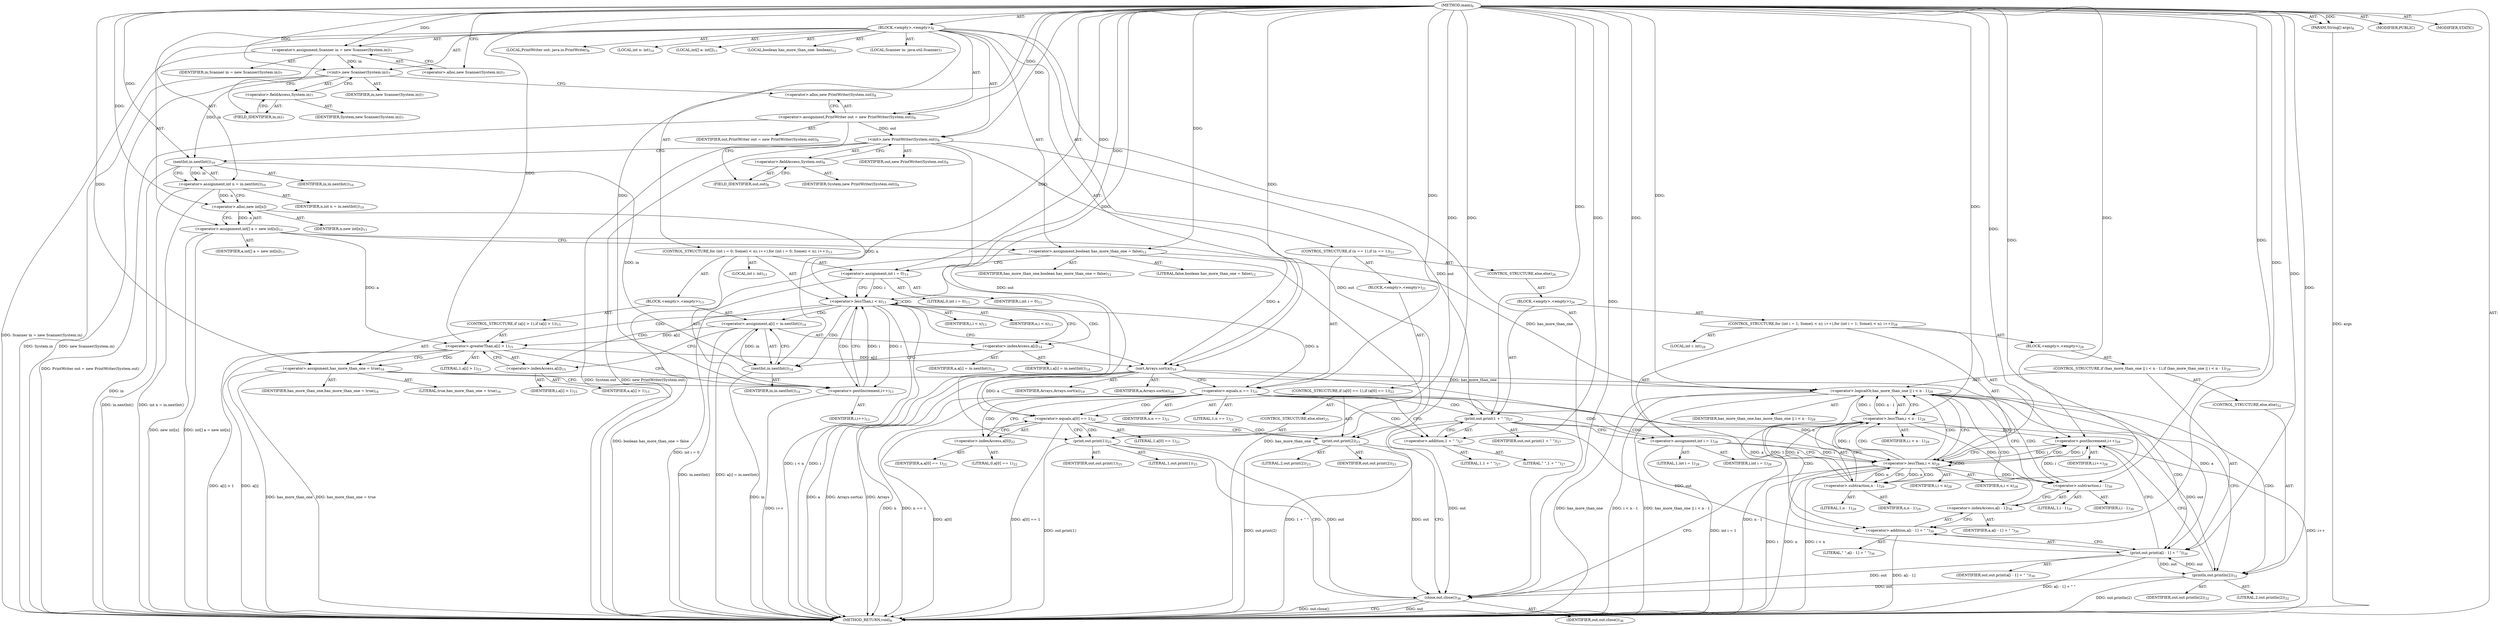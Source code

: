 digraph "main" {  
"21" [label = <(METHOD,main)<SUB>6</SUB>> ]
"22" [label = <(PARAM,String[] args)<SUB>6</SUB>> ]
"23" [label = <(BLOCK,&lt;empty&gt;,&lt;empty&gt;)<SUB>6</SUB>> ]
"4" [label = <(LOCAL,Scanner in: java.util.Scanner)<SUB>7</SUB>> ]
"24" [label = <(&lt;operator&gt;.assignment,Scanner in = new Scanner(System.in))<SUB>7</SUB>> ]
"25" [label = <(IDENTIFIER,in,Scanner in = new Scanner(System.in))<SUB>7</SUB>> ]
"26" [label = <(&lt;operator&gt;.alloc,new Scanner(System.in))<SUB>7</SUB>> ]
"27" [label = <(&lt;init&gt;,new Scanner(System.in))<SUB>7</SUB>> ]
"3" [label = <(IDENTIFIER,in,new Scanner(System.in))<SUB>7</SUB>> ]
"28" [label = <(&lt;operator&gt;.fieldAccess,System.in)<SUB>7</SUB>> ]
"29" [label = <(IDENTIFIER,System,new Scanner(System.in))<SUB>7</SUB>> ]
"30" [label = <(FIELD_IDENTIFIER,in,in)<SUB>7</SUB>> ]
"6" [label = <(LOCAL,PrintWriter out: java.io.PrintWriter)<SUB>8</SUB>> ]
"31" [label = <(&lt;operator&gt;.assignment,PrintWriter out = new PrintWriter(System.out))<SUB>8</SUB>> ]
"32" [label = <(IDENTIFIER,out,PrintWriter out = new PrintWriter(System.out))<SUB>8</SUB>> ]
"33" [label = <(&lt;operator&gt;.alloc,new PrintWriter(System.out))<SUB>8</SUB>> ]
"34" [label = <(&lt;init&gt;,new PrintWriter(System.out))<SUB>8</SUB>> ]
"5" [label = <(IDENTIFIER,out,new PrintWriter(System.out))<SUB>8</SUB>> ]
"35" [label = <(&lt;operator&gt;.fieldAccess,System.out)<SUB>8</SUB>> ]
"36" [label = <(IDENTIFIER,System,new PrintWriter(System.out))<SUB>8</SUB>> ]
"37" [label = <(FIELD_IDENTIFIER,out,out)<SUB>8</SUB>> ]
"38" [label = <(LOCAL,int n: int)<SUB>10</SUB>> ]
"39" [label = <(&lt;operator&gt;.assignment,int n = in.nextInt())<SUB>10</SUB>> ]
"40" [label = <(IDENTIFIER,n,int n = in.nextInt())<SUB>10</SUB>> ]
"41" [label = <(nextInt,in.nextInt())<SUB>10</SUB>> ]
"42" [label = <(IDENTIFIER,in,in.nextInt())<SUB>10</SUB>> ]
"43" [label = <(LOCAL,int[] a: int[])<SUB>11</SUB>> ]
"44" [label = <(&lt;operator&gt;.assignment,int[] a = new int[n])<SUB>11</SUB>> ]
"45" [label = <(IDENTIFIER,a,int[] a = new int[n])<SUB>11</SUB>> ]
"46" [label = <(&lt;operator&gt;.alloc,new int[n])> ]
"47" [label = <(IDENTIFIER,n,new int[n])<SUB>11</SUB>> ]
"48" [label = <(LOCAL,boolean has_more_than_one: boolean)<SUB>12</SUB>> ]
"49" [label = <(&lt;operator&gt;.assignment,boolean has_more_than_one = false)<SUB>12</SUB>> ]
"50" [label = <(IDENTIFIER,has_more_than_one,boolean has_more_than_one = false)<SUB>12</SUB>> ]
"51" [label = <(LITERAL,false,boolean has_more_than_one = false)<SUB>12</SUB>> ]
"52" [label = <(CONTROL_STRUCTURE,for (int i = 0; Some(i &lt; n); i++),for (int i = 0; Some(i &lt; n); i++))<SUB>13</SUB>> ]
"53" [label = <(LOCAL,int i: int)<SUB>13</SUB>> ]
"54" [label = <(&lt;operator&gt;.assignment,int i = 0)<SUB>13</SUB>> ]
"55" [label = <(IDENTIFIER,i,int i = 0)<SUB>13</SUB>> ]
"56" [label = <(LITERAL,0,int i = 0)<SUB>13</SUB>> ]
"57" [label = <(&lt;operator&gt;.lessThan,i &lt; n)<SUB>13</SUB>> ]
"58" [label = <(IDENTIFIER,i,i &lt; n)<SUB>13</SUB>> ]
"59" [label = <(IDENTIFIER,n,i &lt; n)<SUB>13</SUB>> ]
"60" [label = <(&lt;operator&gt;.postIncrement,i++)<SUB>13</SUB>> ]
"61" [label = <(IDENTIFIER,i,i++)<SUB>13</SUB>> ]
"62" [label = <(BLOCK,&lt;empty&gt;,&lt;empty&gt;)<SUB>13</SUB>> ]
"63" [label = <(&lt;operator&gt;.assignment,a[i] = in.nextInt())<SUB>14</SUB>> ]
"64" [label = <(&lt;operator&gt;.indexAccess,a[i])<SUB>14</SUB>> ]
"65" [label = <(IDENTIFIER,a,a[i] = in.nextInt())<SUB>14</SUB>> ]
"66" [label = <(IDENTIFIER,i,a[i] = in.nextInt())<SUB>14</SUB>> ]
"67" [label = <(nextInt,in.nextInt())<SUB>14</SUB>> ]
"68" [label = <(IDENTIFIER,in,in.nextInt())<SUB>14</SUB>> ]
"69" [label = <(CONTROL_STRUCTURE,if (a[i] &gt; 1),if (a[i] &gt; 1))<SUB>15</SUB>> ]
"70" [label = <(&lt;operator&gt;.greaterThan,a[i] &gt; 1)<SUB>15</SUB>> ]
"71" [label = <(&lt;operator&gt;.indexAccess,a[i])<SUB>15</SUB>> ]
"72" [label = <(IDENTIFIER,a,a[i] &gt; 1)<SUB>15</SUB>> ]
"73" [label = <(IDENTIFIER,i,a[i] &gt; 1)<SUB>15</SUB>> ]
"74" [label = <(LITERAL,1,a[i] &gt; 1)<SUB>15</SUB>> ]
"75" [label = <(&lt;operator&gt;.assignment,has_more_than_one = true)<SUB>16</SUB>> ]
"76" [label = <(IDENTIFIER,has_more_than_one,has_more_than_one = true)<SUB>16</SUB>> ]
"77" [label = <(LITERAL,true,has_more_than_one = true)<SUB>16</SUB>> ]
"78" [label = <(sort,Arrays.sort(a))<SUB>19</SUB>> ]
"79" [label = <(IDENTIFIER,Arrays,Arrays.sort(a))<SUB>19</SUB>> ]
"80" [label = <(IDENTIFIER,a,Arrays.sort(a))<SUB>19</SUB>> ]
"81" [label = <(CONTROL_STRUCTURE,if (n == 1),if (n == 1))<SUB>21</SUB>> ]
"82" [label = <(&lt;operator&gt;.equals,n == 1)<SUB>21</SUB>> ]
"83" [label = <(IDENTIFIER,n,n == 1)<SUB>21</SUB>> ]
"84" [label = <(LITERAL,1,n == 1)<SUB>21</SUB>> ]
"85" [label = <(BLOCK,&lt;empty&gt;,&lt;empty&gt;)<SUB>21</SUB>> ]
"86" [label = <(CONTROL_STRUCTURE,if (a[0] == 1),if (a[0] == 1))<SUB>22</SUB>> ]
"87" [label = <(&lt;operator&gt;.equals,a[0] == 1)<SUB>22</SUB>> ]
"88" [label = <(&lt;operator&gt;.indexAccess,a[0])<SUB>22</SUB>> ]
"89" [label = <(IDENTIFIER,a,a[0] == 1)<SUB>22</SUB>> ]
"90" [label = <(LITERAL,0,a[0] == 1)<SUB>22</SUB>> ]
"91" [label = <(LITERAL,1,a[0] == 1)<SUB>22</SUB>> ]
"92" [label = <(print,out.print(2))<SUB>23</SUB>> ]
"93" [label = <(IDENTIFIER,out,out.print(2))<SUB>23</SUB>> ]
"94" [label = <(LITERAL,2,out.print(2))<SUB>23</SUB>> ]
"95" [label = <(CONTROL_STRUCTURE,else,else)<SUB>25</SUB>> ]
"96" [label = <(print,out.print(1))<SUB>25</SUB>> ]
"97" [label = <(IDENTIFIER,out,out.print(1))<SUB>25</SUB>> ]
"98" [label = <(LITERAL,1,out.print(1))<SUB>25</SUB>> ]
"99" [label = <(CONTROL_STRUCTURE,else,else)<SUB>26</SUB>> ]
"100" [label = <(BLOCK,&lt;empty&gt;,&lt;empty&gt;)<SUB>26</SUB>> ]
"101" [label = <(print,out.print(1 + &quot; &quot;))<SUB>27</SUB>> ]
"102" [label = <(IDENTIFIER,out,out.print(1 + &quot; &quot;))<SUB>27</SUB>> ]
"103" [label = <(&lt;operator&gt;.addition,1 + &quot; &quot;)<SUB>27</SUB>> ]
"104" [label = <(LITERAL,1,1 + &quot; &quot;)<SUB>27</SUB>> ]
"105" [label = <(LITERAL,&quot; &quot;,1 + &quot; &quot;)<SUB>27</SUB>> ]
"106" [label = <(CONTROL_STRUCTURE,for (int i = 1; Some(i &lt; n); i++),for (int i = 1; Some(i &lt; n); i++))<SUB>28</SUB>> ]
"107" [label = <(LOCAL,int i: int)<SUB>28</SUB>> ]
"108" [label = <(&lt;operator&gt;.assignment,int i = 1)<SUB>28</SUB>> ]
"109" [label = <(IDENTIFIER,i,int i = 1)<SUB>28</SUB>> ]
"110" [label = <(LITERAL,1,int i = 1)<SUB>28</SUB>> ]
"111" [label = <(&lt;operator&gt;.lessThan,i &lt; n)<SUB>28</SUB>> ]
"112" [label = <(IDENTIFIER,i,i &lt; n)<SUB>28</SUB>> ]
"113" [label = <(IDENTIFIER,n,i &lt; n)<SUB>28</SUB>> ]
"114" [label = <(&lt;operator&gt;.postIncrement,i++)<SUB>28</SUB>> ]
"115" [label = <(IDENTIFIER,i,i++)<SUB>28</SUB>> ]
"116" [label = <(BLOCK,&lt;empty&gt;,&lt;empty&gt;)<SUB>28</SUB>> ]
"117" [label = <(CONTROL_STRUCTURE,if (has_more_than_one || i &lt; n - 1),if (has_more_than_one || i &lt; n - 1))<SUB>29</SUB>> ]
"118" [label = <(&lt;operator&gt;.logicalOr,has_more_than_one || i &lt; n - 1)<SUB>29</SUB>> ]
"119" [label = <(IDENTIFIER,has_more_than_one,has_more_than_one || i &lt; n - 1)<SUB>29</SUB>> ]
"120" [label = <(&lt;operator&gt;.lessThan,i &lt; n - 1)<SUB>29</SUB>> ]
"121" [label = <(IDENTIFIER,i,i &lt; n - 1)<SUB>29</SUB>> ]
"122" [label = <(&lt;operator&gt;.subtraction,n - 1)<SUB>29</SUB>> ]
"123" [label = <(IDENTIFIER,n,n - 1)<SUB>29</SUB>> ]
"124" [label = <(LITERAL,1,n - 1)<SUB>29</SUB>> ]
"125" [label = <(print,out.print(a[i - 1] + &quot; &quot;))<SUB>30</SUB>> ]
"126" [label = <(IDENTIFIER,out,out.print(a[i - 1] + &quot; &quot;))<SUB>30</SUB>> ]
"127" [label = <(&lt;operator&gt;.addition,a[i - 1] + &quot; &quot;)<SUB>30</SUB>> ]
"128" [label = <(&lt;operator&gt;.indexAccess,a[i - 1])<SUB>30</SUB>> ]
"129" [label = <(IDENTIFIER,a,a[i - 1] + &quot; &quot;)<SUB>30</SUB>> ]
"130" [label = <(&lt;operator&gt;.subtraction,i - 1)<SUB>30</SUB>> ]
"131" [label = <(IDENTIFIER,i,i - 1)<SUB>30</SUB>> ]
"132" [label = <(LITERAL,1,i - 1)<SUB>30</SUB>> ]
"133" [label = <(LITERAL,&quot; &quot;,a[i - 1] + &quot; &quot;)<SUB>30</SUB>> ]
"134" [label = <(CONTROL_STRUCTURE,else,else)<SUB>32</SUB>> ]
"135" [label = <(println,out.println(2))<SUB>32</SUB>> ]
"136" [label = <(IDENTIFIER,out,out.println(2))<SUB>32</SUB>> ]
"137" [label = <(LITERAL,2,out.println(2))<SUB>32</SUB>> ]
"138" [label = <(close,out.close())<SUB>36</SUB>> ]
"139" [label = <(IDENTIFIER,out,out.close())<SUB>36</SUB>> ]
"140" [label = <(MODIFIER,PUBLIC)> ]
"141" [label = <(MODIFIER,STATIC)> ]
"142" [label = <(METHOD_RETURN,void)<SUB>6</SUB>> ]
  "21" -> "22"  [ label = "AST: "] 
  "21" -> "23"  [ label = "AST: "] 
  "21" -> "140"  [ label = "AST: "] 
  "21" -> "141"  [ label = "AST: "] 
  "21" -> "142"  [ label = "AST: "] 
  "23" -> "4"  [ label = "AST: "] 
  "23" -> "24"  [ label = "AST: "] 
  "23" -> "27"  [ label = "AST: "] 
  "23" -> "6"  [ label = "AST: "] 
  "23" -> "31"  [ label = "AST: "] 
  "23" -> "34"  [ label = "AST: "] 
  "23" -> "38"  [ label = "AST: "] 
  "23" -> "39"  [ label = "AST: "] 
  "23" -> "43"  [ label = "AST: "] 
  "23" -> "44"  [ label = "AST: "] 
  "23" -> "48"  [ label = "AST: "] 
  "23" -> "49"  [ label = "AST: "] 
  "23" -> "52"  [ label = "AST: "] 
  "23" -> "78"  [ label = "AST: "] 
  "23" -> "81"  [ label = "AST: "] 
  "23" -> "138"  [ label = "AST: "] 
  "24" -> "25"  [ label = "AST: "] 
  "24" -> "26"  [ label = "AST: "] 
  "27" -> "3"  [ label = "AST: "] 
  "27" -> "28"  [ label = "AST: "] 
  "28" -> "29"  [ label = "AST: "] 
  "28" -> "30"  [ label = "AST: "] 
  "31" -> "32"  [ label = "AST: "] 
  "31" -> "33"  [ label = "AST: "] 
  "34" -> "5"  [ label = "AST: "] 
  "34" -> "35"  [ label = "AST: "] 
  "35" -> "36"  [ label = "AST: "] 
  "35" -> "37"  [ label = "AST: "] 
  "39" -> "40"  [ label = "AST: "] 
  "39" -> "41"  [ label = "AST: "] 
  "41" -> "42"  [ label = "AST: "] 
  "44" -> "45"  [ label = "AST: "] 
  "44" -> "46"  [ label = "AST: "] 
  "46" -> "47"  [ label = "AST: "] 
  "49" -> "50"  [ label = "AST: "] 
  "49" -> "51"  [ label = "AST: "] 
  "52" -> "53"  [ label = "AST: "] 
  "52" -> "54"  [ label = "AST: "] 
  "52" -> "57"  [ label = "AST: "] 
  "52" -> "60"  [ label = "AST: "] 
  "52" -> "62"  [ label = "AST: "] 
  "54" -> "55"  [ label = "AST: "] 
  "54" -> "56"  [ label = "AST: "] 
  "57" -> "58"  [ label = "AST: "] 
  "57" -> "59"  [ label = "AST: "] 
  "60" -> "61"  [ label = "AST: "] 
  "62" -> "63"  [ label = "AST: "] 
  "62" -> "69"  [ label = "AST: "] 
  "63" -> "64"  [ label = "AST: "] 
  "63" -> "67"  [ label = "AST: "] 
  "64" -> "65"  [ label = "AST: "] 
  "64" -> "66"  [ label = "AST: "] 
  "67" -> "68"  [ label = "AST: "] 
  "69" -> "70"  [ label = "AST: "] 
  "69" -> "75"  [ label = "AST: "] 
  "70" -> "71"  [ label = "AST: "] 
  "70" -> "74"  [ label = "AST: "] 
  "71" -> "72"  [ label = "AST: "] 
  "71" -> "73"  [ label = "AST: "] 
  "75" -> "76"  [ label = "AST: "] 
  "75" -> "77"  [ label = "AST: "] 
  "78" -> "79"  [ label = "AST: "] 
  "78" -> "80"  [ label = "AST: "] 
  "81" -> "82"  [ label = "AST: "] 
  "81" -> "85"  [ label = "AST: "] 
  "81" -> "99"  [ label = "AST: "] 
  "82" -> "83"  [ label = "AST: "] 
  "82" -> "84"  [ label = "AST: "] 
  "85" -> "86"  [ label = "AST: "] 
  "86" -> "87"  [ label = "AST: "] 
  "86" -> "92"  [ label = "AST: "] 
  "86" -> "95"  [ label = "AST: "] 
  "87" -> "88"  [ label = "AST: "] 
  "87" -> "91"  [ label = "AST: "] 
  "88" -> "89"  [ label = "AST: "] 
  "88" -> "90"  [ label = "AST: "] 
  "92" -> "93"  [ label = "AST: "] 
  "92" -> "94"  [ label = "AST: "] 
  "95" -> "96"  [ label = "AST: "] 
  "96" -> "97"  [ label = "AST: "] 
  "96" -> "98"  [ label = "AST: "] 
  "99" -> "100"  [ label = "AST: "] 
  "100" -> "101"  [ label = "AST: "] 
  "100" -> "106"  [ label = "AST: "] 
  "101" -> "102"  [ label = "AST: "] 
  "101" -> "103"  [ label = "AST: "] 
  "103" -> "104"  [ label = "AST: "] 
  "103" -> "105"  [ label = "AST: "] 
  "106" -> "107"  [ label = "AST: "] 
  "106" -> "108"  [ label = "AST: "] 
  "106" -> "111"  [ label = "AST: "] 
  "106" -> "114"  [ label = "AST: "] 
  "106" -> "116"  [ label = "AST: "] 
  "108" -> "109"  [ label = "AST: "] 
  "108" -> "110"  [ label = "AST: "] 
  "111" -> "112"  [ label = "AST: "] 
  "111" -> "113"  [ label = "AST: "] 
  "114" -> "115"  [ label = "AST: "] 
  "116" -> "117"  [ label = "AST: "] 
  "117" -> "118"  [ label = "AST: "] 
  "117" -> "125"  [ label = "AST: "] 
  "117" -> "134"  [ label = "AST: "] 
  "118" -> "119"  [ label = "AST: "] 
  "118" -> "120"  [ label = "AST: "] 
  "120" -> "121"  [ label = "AST: "] 
  "120" -> "122"  [ label = "AST: "] 
  "122" -> "123"  [ label = "AST: "] 
  "122" -> "124"  [ label = "AST: "] 
  "125" -> "126"  [ label = "AST: "] 
  "125" -> "127"  [ label = "AST: "] 
  "127" -> "128"  [ label = "AST: "] 
  "127" -> "133"  [ label = "AST: "] 
  "128" -> "129"  [ label = "AST: "] 
  "128" -> "130"  [ label = "AST: "] 
  "130" -> "131"  [ label = "AST: "] 
  "130" -> "132"  [ label = "AST: "] 
  "134" -> "135"  [ label = "AST: "] 
  "135" -> "136"  [ label = "AST: "] 
  "135" -> "137"  [ label = "AST: "] 
  "138" -> "139"  [ label = "AST: "] 
  "24" -> "30"  [ label = "CFG: "] 
  "27" -> "33"  [ label = "CFG: "] 
  "31" -> "37"  [ label = "CFG: "] 
  "34" -> "41"  [ label = "CFG: "] 
  "39" -> "46"  [ label = "CFG: "] 
  "44" -> "49"  [ label = "CFG: "] 
  "49" -> "54"  [ label = "CFG: "] 
  "78" -> "82"  [ label = "CFG: "] 
  "138" -> "142"  [ label = "CFG: "] 
  "26" -> "24"  [ label = "CFG: "] 
  "28" -> "27"  [ label = "CFG: "] 
  "33" -> "31"  [ label = "CFG: "] 
  "35" -> "34"  [ label = "CFG: "] 
  "41" -> "39"  [ label = "CFG: "] 
  "46" -> "44"  [ label = "CFG: "] 
  "54" -> "57"  [ label = "CFG: "] 
  "57" -> "64"  [ label = "CFG: "] 
  "57" -> "78"  [ label = "CFG: "] 
  "60" -> "57"  [ label = "CFG: "] 
  "82" -> "88"  [ label = "CFG: "] 
  "82" -> "103"  [ label = "CFG: "] 
  "30" -> "28"  [ label = "CFG: "] 
  "37" -> "35"  [ label = "CFG: "] 
  "63" -> "71"  [ label = "CFG: "] 
  "64" -> "67"  [ label = "CFG: "] 
  "67" -> "63"  [ label = "CFG: "] 
  "70" -> "75"  [ label = "CFG: "] 
  "70" -> "60"  [ label = "CFG: "] 
  "75" -> "60"  [ label = "CFG: "] 
  "87" -> "92"  [ label = "CFG: "] 
  "87" -> "96"  [ label = "CFG: "] 
  "92" -> "138"  [ label = "CFG: "] 
  "101" -> "108"  [ label = "CFG: "] 
  "71" -> "70"  [ label = "CFG: "] 
  "88" -> "87"  [ label = "CFG: "] 
  "96" -> "138"  [ label = "CFG: "] 
  "103" -> "101"  [ label = "CFG: "] 
  "108" -> "111"  [ label = "CFG: "] 
  "111" -> "118"  [ label = "CFG: "] 
  "111" -> "122"  [ label = "CFG: "] 
  "111" -> "138"  [ label = "CFG: "] 
  "114" -> "111"  [ label = "CFG: "] 
  "118" -> "130"  [ label = "CFG: "] 
  "118" -> "135"  [ label = "CFG: "] 
  "125" -> "114"  [ label = "CFG: "] 
  "120" -> "118"  [ label = "CFG: "] 
  "127" -> "125"  [ label = "CFG: "] 
  "135" -> "114"  [ label = "CFG: "] 
  "122" -> "120"  [ label = "CFG: "] 
  "128" -> "127"  [ label = "CFG: "] 
  "130" -> "128"  [ label = "CFG: "] 
  "21" -> "26"  [ label = "CFG: "] 
  "22" -> "142"  [ label = "DDG: args"] 
  "24" -> "142"  [ label = "DDG: Scanner in = new Scanner(System.in)"] 
  "27" -> "142"  [ label = "DDG: System.in"] 
  "27" -> "142"  [ label = "DDG: new Scanner(System.in)"] 
  "31" -> "142"  [ label = "DDG: PrintWriter out = new PrintWriter(System.out)"] 
  "34" -> "142"  [ label = "DDG: System.out"] 
  "34" -> "142"  [ label = "DDG: new PrintWriter(System.out)"] 
  "41" -> "142"  [ label = "DDG: in"] 
  "39" -> "142"  [ label = "DDG: in.nextInt()"] 
  "39" -> "142"  [ label = "DDG: int n = in.nextInt()"] 
  "44" -> "142"  [ label = "DDG: new int[n]"] 
  "44" -> "142"  [ label = "DDG: int[] a = new int[n]"] 
  "49" -> "142"  [ label = "DDG: has_more_than_one"] 
  "49" -> "142"  [ label = "DDG: boolean has_more_than_one = false"] 
  "54" -> "142"  [ label = "DDG: int i = 0"] 
  "57" -> "142"  [ label = "DDG: i"] 
  "57" -> "142"  [ label = "DDG: i &lt; n"] 
  "78" -> "142"  [ label = "DDG: a"] 
  "78" -> "142"  [ label = "DDG: Arrays.sort(a)"] 
  "82" -> "142"  [ label = "DDG: n"] 
  "82" -> "142"  [ label = "DDG: n == 1"] 
  "101" -> "142"  [ label = "DDG: 1 + &quot; &quot;"] 
  "108" -> "142"  [ label = "DDG: int i = 1"] 
  "111" -> "142"  [ label = "DDG: i"] 
  "111" -> "142"  [ label = "DDG: n"] 
  "111" -> "142"  [ label = "DDG: i &lt; n"] 
  "118" -> "142"  [ label = "DDG: has_more_than_one"] 
  "120" -> "142"  [ label = "DDG: n - 1"] 
  "118" -> "142"  [ label = "DDG: i &lt; n - 1"] 
  "118" -> "142"  [ label = "DDG: has_more_than_one || i &lt; n - 1"] 
  "135" -> "142"  [ label = "DDG: out.println(2)"] 
  "127" -> "142"  [ label = "DDG: a[i - 1]"] 
  "125" -> "142"  [ label = "DDG: a[i - 1] + &quot; &quot;"] 
  "114" -> "142"  [ label = "DDG: i++"] 
  "87" -> "142"  [ label = "DDG: a[0]"] 
  "87" -> "142"  [ label = "DDG: a[0] == 1"] 
  "96" -> "142"  [ label = "DDG: out.print(1)"] 
  "92" -> "142"  [ label = "DDG: out.print(2)"] 
  "138" -> "142"  [ label = "DDG: out"] 
  "138" -> "142"  [ label = "DDG: out.close()"] 
  "67" -> "142"  [ label = "DDG: in"] 
  "63" -> "142"  [ label = "DDG: in.nextInt()"] 
  "63" -> "142"  [ label = "DDG: a[i] = in.nextInt()"] 
  "70" -> "142"  [ label = "DDG: a[i]"] 
  "70" -> "142"  [ label = "DDG: a[i] &gt; 1"] 
  "75" -> "142"  [ label = "DDG: has_more_than_one"] 
  "75" -> "142"  [ label = "DDG: has_more_than_one = true"] 
  "60" -> "142"  [ label = "DDG: i++"] 
  "78" -> "142"  [ label = "DDG: Arrays"] 
  "21" -> "22"  [ label = "DDG: "] 
  "21" -> "24"  [ label = "DDG: "] 
  "21" -> "31"  [ label = "DDG: "] 
  "41" -> "39"  [ label = "DDG: in"] 
  "46" -> "44"  [ label = "DDG: n"] 
  "21" -> "49"  [ label = "DDG: "] 
  "24" -> "27"  [ label = "DDG: in"] 
  "21" -> "27"  [ label = "DDG: "] 
  "31" -> "34"  [ label = "DDG: out"] 
  "21" -> "34"  [ label = "DDG: "] 
  "21" -> "54"  [ label = "DDG: "] 
  "21" -> "78"  [ label = "DDG: "] 
  "44" -> "78"  [ label = "DDG: a"] 
  "70" -> "78"  [ label = "DDG: a[i]"] 
  "101" -> "138"  [ label = "DDG: out"] 
  "135" -> "138"  [ label = "DDG: out"] 
  "125" -> "138"  [ label = "DDG: out"] 
  "96" -> "138"  [ label = "DDG: out"] 
  "92" -> "138"  [ label = "DDG: out"] 
  "21" -> "138"  [ label = "DDG: "] 
  "27" -> "41"  [ label = "DDG: in"] 
  "21" -> "41"  [ label = "DDG: "] 
  "39" -> "46"  [ label = "DDG: n"] 
  "21" -> "46"  [ label = "DDG: "] 
  "54" -> "57"  [ label = "DDG: i"] 
  "60" -> "57"  [ label = "DDG: i"] 
  "21" -> "57"  [ label = "DDG: "] 
  "46" -> "57"  [ label = "DDG: n"] 
  "57" -> "60"  [ label = "DDG: i"] 
  "21" -> "60"  [ label = "DDG: "] 
  "67" -> "63"  [ label = "DDG: in"] 
  "57" -> "82"  [ label = "DDG: n"] 
  "21" -> "82"  [ label = "DDG: "] 
  "21" -> "75"  [ label = "DDG: "] 
  "41" -> "67"  [ label = "DDG: in"] 
  "21" -> "67"  [ label = "DDG: "] 
  "44" -> "70"  [ label = "DDG: a"] 
  "63" -> "70"  [ label = "DDG: a[i]"] 
  "21" -> "70"  [ label = "DDG: "] 
  "78" -> "87"  [ label = "DDG: a"] 
  "21" -> "87"  [ label = "DDG: "] 
  "34" -> "92"  [ label = "DDG: out"] 
  "21" -> "92"  [ label = "DDG: "] 
  "34" -> "101"  [ label = "DDG: out"] 
  "21" -> "101"  [ label = "DDG: "] 
  "21" -> "108"  [ label = "DDG: "] 
  "34" -> "96"  [ label = "DDG: out"] 
  "21" -> "96"  [ label = "DDG: "] 
  "21" -> "103"  [ label = "DDG: "] 
  "108" -> "111"  [ label = "DDG: i"] 
  "114" -> "111"  [ label = "DDG: i"] 
  "21" -> "111"  [ label = "DDG: "] 
  "82" -> "111"  [ label = "DDG: n"] 
  "122" -> "111"  [ label = "DDG: n"] 
  "111" -> "114"  [ label = "DDG: i"] 
  "120" -> "114"  [ label = "DDG: i"] 
  "130" -> "114"  [ label = "DDG: i"] 
  "21" -> "114"  [ label = "DDG: "] 
  "49" -> "118"  [ label = "DDG: has_more_than_one"] 
  "75" -> "118"  [ label = "DDG: has_more_than_one"] 
  "21" -> "118"  [ label = "DDG: "] 
  "120" -> "118"  [ label = "DDG: i"] 
  "120" -> "118"  [ label = "DDG: n - 1"] 
  "101" -> "125"  [ label = "DDG: out"] 
  "135" -> "125"  [ label = "DDG: out"] 
  "21" -> "125"  [ label = "DDG: "] 
  "78" -> "125"  [ label = "DDG: a"] 
  "111" -> "120"  [ label = "DDG: i"] 
  "21" -> "120"  [ label = "DDG: "] 
  "122" -> "120"  [ label = "DDG: n"] 
  "122" -> "120"  [ label = "DDG: 1"] 
  "78" -> "127"  [ label = "DDG: a"] 
  "21" -> "127"  [ label = "DDG: "] 
  "101" -> "135"  [ label = "DDG: out"] 
  "125" -> "135"  [ label = "DDG: out"] 
  "21" -> "135"  [ label = "DDG: "] 
  "111" -> "122"  [ label = "DDG: n"] 
  "21" -> "122"  [ label = "DDG: "] 
  "111" -> "130"  [ label = "DDG: i"] 
  "120" -> "130"  [ label = "DDG: i"] 
  "21" -> "130"  [ label = "DDG: "] 
  "57" -> "60"  [ label = "CDG: "] 
  "57" -> "64"  [ label = "CDG: "] 
  "57" -> "57"  [ label = "CDG: "] 
  "57" -> "67"  [ label = "CDG: "] 
  "57" -> "71"  [ label = "CDG: "] 
  "57" -> "70"  [ label = "CDG: "] 
  "57" -> "63"  [ label = "CDG: "] 
  "82" -> "103"  [ label = "CDG: "] 
  "82" -> "87"  [ label = "CDG: "] 
  "82" -> "101"  [ label = "CDG: "] 
  "82" -> "88"  [ label = "CDG: "] 
  "82" -> "108"  [ label = "CDG: "] 
  "82" -> "111"  [ label = "CDG: "] 
  "70" -> "75"  [ label = "CDG: "] 
  "87" -> "96"  [ label = "CDG: "] 
  "87" -> "92"  [ label = "CDG: "] 
  "111" -> "114"  [ label = "CDG: "] 
  "111" -> "118"  [ label = "CDG: "] 
  "111" -> "111"  [ label = "CDG: "] 
  "111" -> "120"  [ label = "CDG: "] 
  "111" -> "122"  [ label = "CDG: "] 
  "118" -> "128"  [ label = "CDG: "] 
  "118" -> "130"  [ label = "CDG: "] 
  "118" -> "135"  [ label = "CDG: "] 
  "118" -> "127"  [ label = "CDG: "] 
  "118" -> "125"  [ label = "CDG: "] 
}
